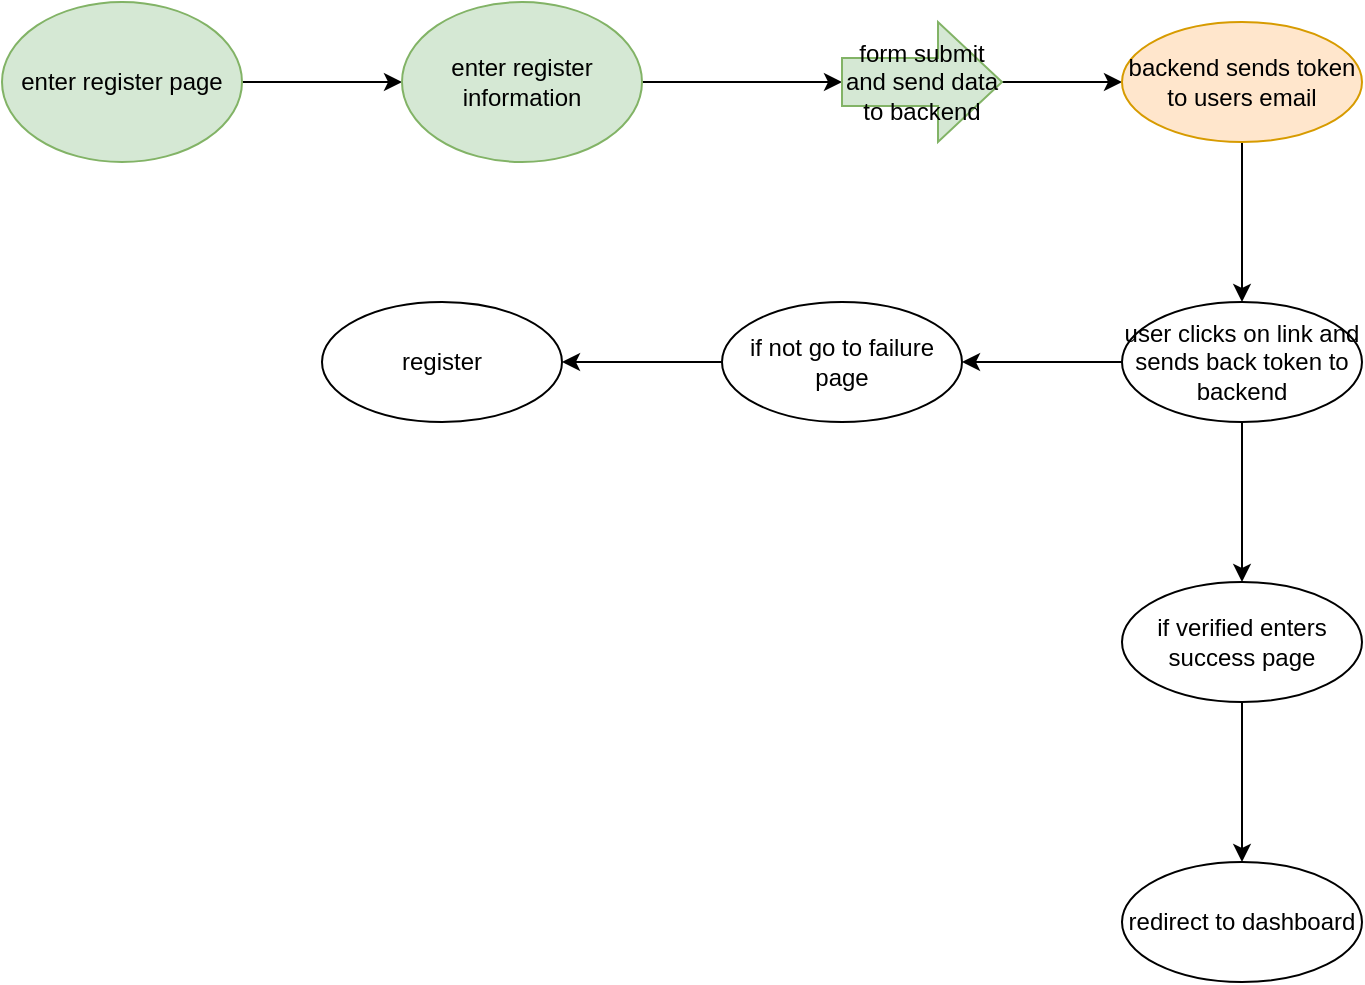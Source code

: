<mxfile version="20.5.3" type="github">
  <diagram id="8rr9EYYALAZunuuwzkcw" name="Page-1">
    <mxGraphModel dx="782" dy="428" grid="1" gridSize="10" guides="1" tooltips="1" connect="1" arrows="1" fold="1" page="1" pageScale="1" pageWidth="827" pageHeight="1169" math="0" shadow="0">
      <root>
        <mxCell id="0" />
        <mxCell id="1" parent="0" />
        <mxCell id="p3LRdEzmDAd-YUCwYxpT-5" value="" style="edgeStyle=orthogonalEdgeStyle;rounded=0;orthogonalLoop=1;jettySize=auto;html=1;fontFamily=Times New Roman;" parent="1" source="p3LRdEzmDAd-YUCwYxpT-1" target="p3LRdEzmDAd-YUCwYxpT-4" edge="1">
          <mxGeometry relative="1" as="geometry" />
        </mxCell>
        <mxCell id="p3LRdEzmDAd-YUCwYxpT-1" value="&lt;font&gt;enter register page&lt;/font&gt;" style="ellipse;whiteSpace=wrap;html=1;fontFamily=Helvetica;fillColor=#d5e8d4;strokeColor=#82b366;" parent="1" vertex="1">
          <mxGeometry x="30" y="10" width="120" height="80" as="geometry" />
        </mxCell>
        <mxCell id="p3LRdEzmDAd-YUCwYxpT-7" value="" style="edgeStyle=orthogonalEdgeStyle;rounded=0;orthogonalLoop=1;jettySize=auto;html=1;fontFamily=Times New Roman;" parent="1" source="p3LRdEzmDAd-YUCwYxpT-4" target="p3LRdEzmDAd-YUCwYxpT-6" edge="1">
          <mxGeometry relative="1" as="geometry" />
        </mxCell>
        <mxCell id="p3LRdEzmDAd-YUCwYxpT-4" value="&lt;font&gt;enter register information&lt;/font&gt;" style="ellipse;whiteSpace=wrap;html=1;fontFamily=Helvetica;fillColor=#d5e8d4;strokeColor=#82b366;" parent="1" vertex="1">
          <mxGeometry x="230" y="10" width="120" height="80" as="geometry" />
        </mxCell>
        <mxCell id="p3LRdEzmDAd-YUCwYxpT-9" value="" style="edgeStyle=orthogonalEdgeStyle;rounded=0;orthogonalLoop=1;jettySize=auto;html=1;fontFamily=Times New Roman;" parent="1" source="p3LRdEzmDAd-YUCwYxpT-6" target="p3LRdEzmDAd-YUCwYxpT-8" edge="1">
          <mxGeometry relative="1" as="geometry" />
        </mxCell>
        <mxCell id="p3LRdEzmDAd-YUCwYxpT-6" value="form submit and send data to backend" style="shape=singleArrow;whiteSpace=wrap;html=1;arrowWidth=0.4;arrowSize=0.4;fillColor=#d5e8d4;strokeColor=#82b366;" parent="1" vertex="1">
          <mxGeometry x="450" y="20" width="80" height="60" as="geometry" />
        </mxCell>
        <mxCell id="p3LRdEzmDAd-YUCwYxpT-11" value="" style="edgeStyle=orthogonalEdgeStyle;rounded=0;orthogonalLoop=1;jettySize=auto;html=1;fontFamily=Times New Roman;" parent="1" source="p3LRdEzmDAd-YUCwYxpT-8" target="p3LRdEzmDAd-YUCwYxpT-10" edge="1">
          <mxGeometry relative="1" as="geometry" />
        </mxCell>
        <mxCell id="p3LRdEzmDAd-YUCwYxpT-8" value="backend sends token to users email" style="ellipse;whiteSpace=wrap;html=1;fillColor=#ffe6cc;strokeColor=#d79b00;" parent="1" vertex="1">
          <mxGeometry x="590" y="20" width="120" height="60" as="geometry" />
        </mxCell>
        <mxCell id="p3LRdEzmDAd-YUCwYxpT-13" value="" style="edgeStyle=orthogonalEdgeStyle;rounded=0;orthogonalLoop=1;jettySize=auto;html=1;fontFamily=Times New Roman;" parent="1" source="p3LRdEzmDAd-YUCwYxpT-10" target="p3LRdEzmDAd-YUCwYxpT-12" edge="1">
          <mxGeometry relative="1" as="geometry" />
        </mxCell>
        <mxCell id="p3LRdEzmDAd-YUCwYxpT-15" value="" style="edgeStyle=orthogonalEdgeStyle;rounded=0;orthogonalLoop=1;jettySize=auto;html=1;fontFamily=Times New Roman;" parent="1" source="p3LRdEzmDAd-YUCwYxpT-10" target="p3LRdEzmDAd-YUCwYxpT-14" edge="1">
          <mxGeometry relative="1" as="geometry" />
        </mxCell>
        <mxCell id="p3LRdEzmDAd-YUCwYxpT-10" value="user clicks on link and sends back token to backend" style="ellipse;whiteSpace=wrap;html=1;" parent="1" vertex="1">
          <mxGeometry x="590" y="160" width="120" height="60" as="geometry" />
        </mxCell>
        <mxCell id="Fb_priyZ4Rj98Tb3VyOp-2" value="" style="edgeStyle=orthogonalEdgeStyle;rounded=0;orthogonalLoop=1;jettySize=auto;html=1;" edge="1" parent="1" source="p3LRdEzmDAd-YUCwYxpT-12" target="Fb_priyZ4Rj98Tb3VyOp-1">
          <mxGeometry relative="1" as="geometry" />
        </mxCell>
        <mxCell id="p3LRdEzmDAd-YUCwYxpT-12" value="if verified enters success page" style="ellipse;whiteSpace=wrap;html=1;" parent="1" vertex="1">
          <mxGeometry x="590" y="300" width="120" height="60" as="geometry" />
        </mxCell>
        <mxCell id="Fb_priyZ4Rj98Tb3VyOp-5" value="" style="edgeStyle=orthogonalEdgeStyle;rounded=0;orthogonalLoop=1;jettySize=auto;html=1;" edge="1" parent="1" source="p3LRdEzmDAd-YUCwYxpT-14" target="Fb_priyZ4Rj98Tb3VyOp-4">
          <mxGeometry relative="1" as="geometry" />
        </mxCell>
        <mxCell id="p3LRdEzmDAd-YUCwYxpT-14" value="if not go to failure page" style="ellipse;whiteSpace=wrap;html=1;" parent="1" vertex="1">
          <mxGeometry x="390" y="160" width="120" height="60" as="geometry" />
        </mxCell>
        <mxCell id="Fb_priyZ4Rj98Tb3VyOp-1" value="redirect to dashboard" style="ellipse;whiteSpace=wrap;html=1;" vertex="1" parent="1">
          <mxGeometry x="590" y="440" width="120" height="60" as="geometry" />
        </mxCell>
        <mxCell id="Fb_priyZ4Rj98Tb3VyOp-4" value="register" style="ellipse;whiteSpace=wrap;html=1;" vertex="1" parent="1">
          <mxGeometry x="190" y="160" width="120" height="60" as="geometry" />
        </mxCell>
      </root>
    </mxGraphModel>
  </diagram>
</mxfile>
